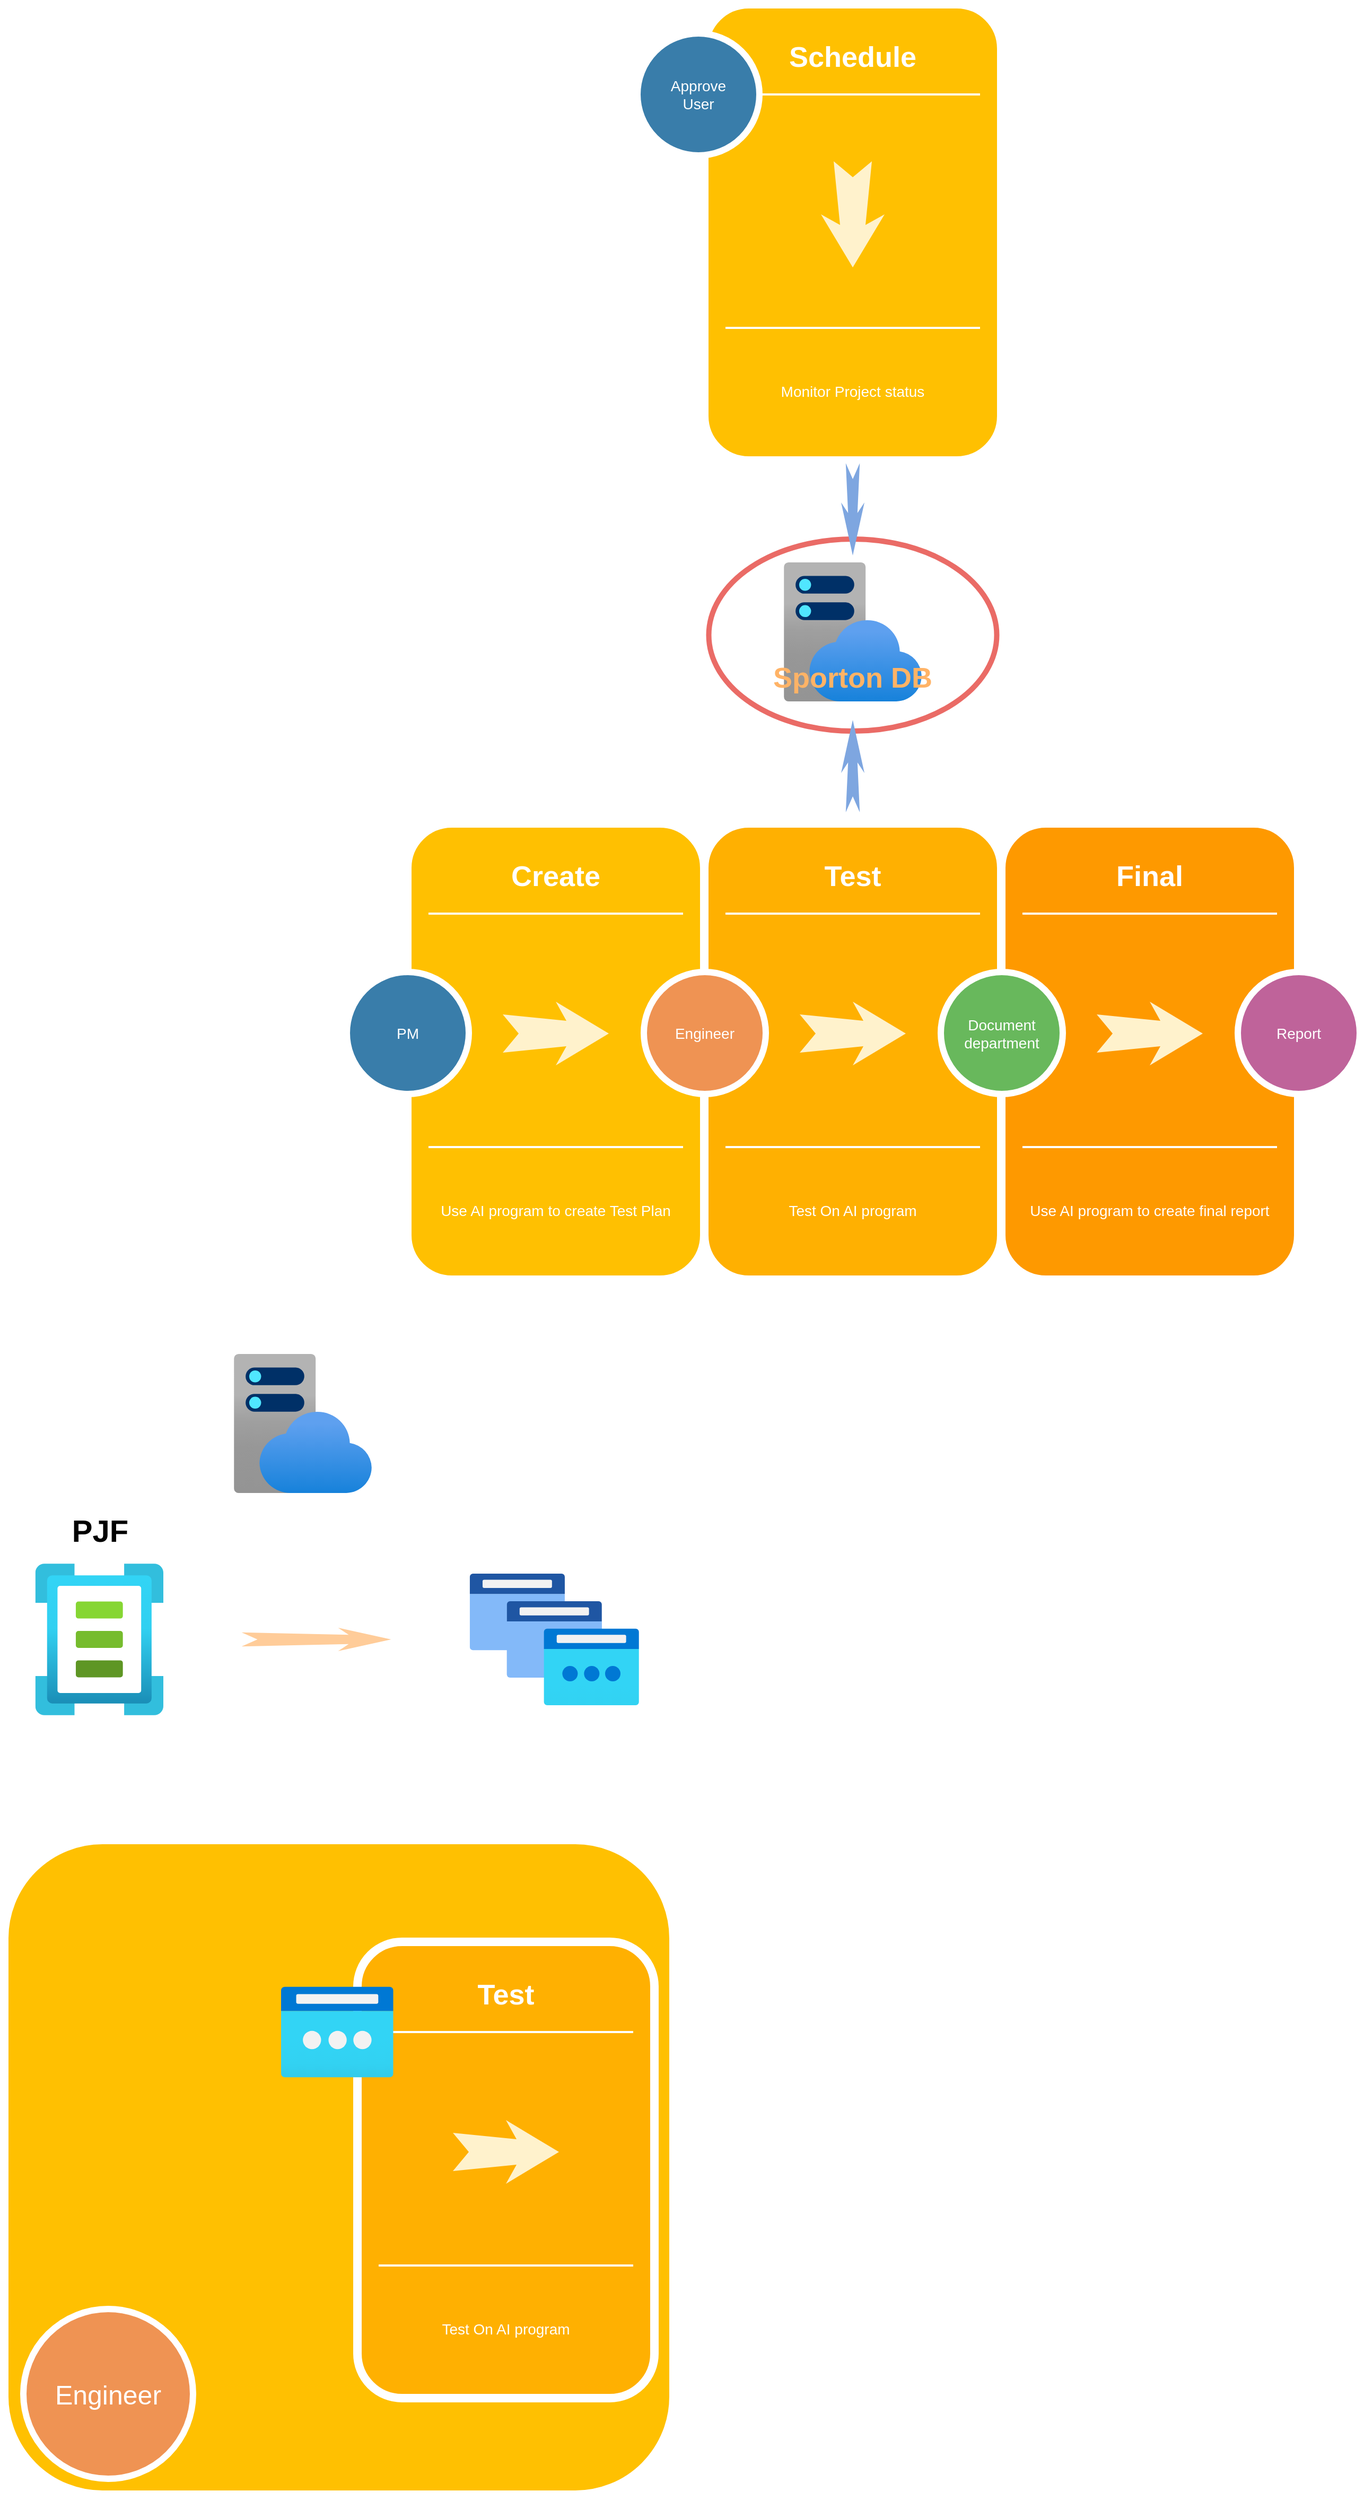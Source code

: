 <mxfile version="18.1.3" type="github">
  <diagram name="Page-1" id="12e1b939-464a-85fe-373e-61e167be1490">
    <mxGraphModel dx="2370" dy="1270" grid="0" gridSize="10" guides="1" tooltips="1" connect="1" arrows="1" fold="1" page="1" pageScale="1.5" pageWidth="1169" pageHeight="826" background="none" math="0" shadow="0">
      <root>
        <mxCell id="0" />
        <mxCell id="1" parent="0" />
        <mxCell id="jPfbJzq1pJI0sBUT12WX-59" value="" style="whiteSpace=wrap;html=1;rounded=1;shadow=0;strokeWidth=8;fontSize=20;align=center;fillColor=#FFC001;strokeColor=#FFFFFF;" vertex="1" parent="1">
          <mxGeometry x="101" y="1755" width="631" height="617" as="geometry" />
        </mxCell>
        <mxCell id="jPfbJzq1pJI0sBUT12WX-4" value="" style="ellipse;whiteSpace=wrap;html=1;fillColor=none;strokeWidth=5;strokeColor=#EA6B66;" vertex="1" parent="1">
          <mxGeometry x="765.25" y="529" width="271.5" height="181" as="geometry" />
        </mxCell>
        <mxCell id="60da8b9f42644d3a-17" value="" style="whiteSpace=wrap;html=1;rounded=1;shadow=0;strokeWidth=8;fontSize=20;align=center;fillColor=#FFC001;strokeColor=#FFFFFF;" parent="1" vertex="1">
          <mxGeometry x="481" y="797" width="280" height="430" as="geometry" />
        </mxCell>
        <mxCell id="60da8b9f42644d3a-18" value="Create" style="text;html=1;strokeColor=none;fillColor=none;align=center;verticalAlign=middle;whiteSpace=wrap;rounded=0;shadow=0;fontSize=27;fontColor=#FFFFFF;fontStyle=1" parent="1" vertex="1">
          <mxGeometry x="481" y="817" width="280" height="60" as="geometry" />
        </mxCell>
        <mxCell id="60da8b9f42644d3a-19" value="Use AI program to create Test Plan" style="text;html=1;strokeColor=none;fillColor=none;align=center;verticalAlign=middle;whiteSpace=wrap;rounded=0;shadow=0;fontSize=14;fontColor=#FFFFFF;" parent="1" vertex="1">
          <mxGeometry x="481" y="1117" width="280" height="90" as="geometry" />
        </mxCell>
        <mxCell id="60da8b9f42644d3a-20" value="" style="line;strokeWidth=2;html=1;rounded=0;shadow=0;fontSize=27;align=center;fillColor=none;strokeColor=#FFFFFF;" parent="1" vertex="1">
          <mxGeometry x="501" y="877" width="240" height="10" as="geometry" />
        </mxCell>
        <mxCell id="60da8b9f42644d3a-21" value="" style="line;strokeWidth=2;html=1;rounded=0;shadow=0;fontSize=27;align=center;fillColor=none;strokeColor=#FFFFFF;" parent="1" vertex="1">
          <mxGeometry x="501" y="1097" width="240" height="10" as="geometry" />
        </mxCell>
        <mxCell id="60da8b9f42644d3a-22" value="PM" style="ellipse;whiteSpace=wrap;html=1;rounded=0;shadow=0;strokeWidth=6;fontSize=14;align=center;fillColor=#397DAA;strokeColor=#FFFFFF;fontColor=#FFFFFF;" parent="1" vertex="1">
          <mxGeometry x="424" y="937" width="115" height="115" as="geometry" />
        </mxCell>
        <mxCell id="60da8b9f42644d3a-23" value="" style="html=1;shadow=0;dashed=0;align=center;verticalAlign=middle;shape=mxgraph.arrows2.stylisedArrow;dy=0.6;dx=40;notch=15;feather=0.4;rounded=0;strokeWidth=1;fontSize=27;strokeColor=none;fillColor=#fff2cc;" parent="1" vertex="1">
          <mxGeometry x="571" y="965" width="100" height="60" as="geometry" />
        </mxCell>
        <mxCell id="60da8b9f42644d3a-24" value="" style="whiteSpace=wrap;html=1;rounded=1;shadow=0;strokeWidth=8;fontSize=20;align=center;fillColor=#FFB001;strokeColor=#FFFFFF;" parent="1" vertex="1">
          <mxGeometry x="761" y="797" width="280" height="430" as="geometry" />
        </mxCell>
        <mxCell id="60da8b9f42644d3a-25" value="Test" style="text;html=1;strokeColor=none;fillColor=none;align=center;verticalAlign=middle;whiteSpace=wrap;rounded=0;shadow=0;fontSize=27;fontColor=#FFFFFF;fontStyle=1" parent="1" vertex="1">
          <mxGeometry x="761" y="817" width="280" height="60" as="geometry" />
        </mxCell>
        <mxCell id="60da8b9f42644d3a-26" value="Test On AI program" style="text;html=1;strokeColor=none;fillColor=none;align=center;verticalAlign=middle;whiteSpace=wrap;rounded=0;shadow=0;fontSize=14;fontColor=#FFFFFF;" parent="1" vertex="1">
          <mxGeometry x="761" y="1117" width="280" height="90" as="geometry" />
        </mxCell>
        <mxCell id="60da8b9f42644d3a-27" value="" style="line;strokeWidth=2;html=1;rounded=0;shadow=0;fontSize=27;align=center;fillColor=none;strokeColor=#FFFFFF;" parent="1" vertex="1">
          <mxGeometry x="781" y="877" width="240" height="10" as="geometry" />
        </mxCell>
        <mxCell id="60da8b9f42644d3a-28" value="" style="line;strokeWidth=2;html=1;rounded=0;shadow=0;fontSize=27;align=center;fillColor=none;strokeColor=#FFFFFF;" parent="1" vertex="1">
          <mxGeometry x="781" y="1097" width="240" height="10" as="geometry" />
        </mxCell>
        <mxCell id="60da8b9f42644d3a-29" value="Engineer" style="ellipse;whiteSpace=wrap;html=1;rounded=0;shadow=0;strokeWidth=6;fontSize=14;align=center;fillColor=#EF9353;strokeColor=#FFFFFF;fontColor=#FFFFFF;" parent="1" vertex="1">
          <mxGeometry x="704" y="937" width="115" height="115" as="geometry" />
        </mxCell>
        <mxCell id="60da8b9f42644d3a-30" value="" style="html=1;shadow=0;dashed=0;align=center;verticalAlign=middle;shape=mxgraph.arrows2.stylisedArrow;dy=0.6;dx=40;notch=15;feather=0.4;rounded=0;strokeWidth=1;fontSize=27;strokeColor=none;fillColor=#fff2cc;" parent="1" vertex="1">
          <mxGeometry x="851" y="965" width="100" height="60" as="geometry" />
        </mxCell>
        <mxCell id="60da8b9f42644d3a-31" value="" style="whiteSpace=wrap;html=1;rounded=1;shadow=0;strokeWidth=8;fontSize=20;align=center;fillColor=#FE9900;strokeColor=#FFFFFF;" parent="1" vertex="1">
          <mxGeometry x="1041" y="797" width="280" height="430" as="geometry" />
        </mxCell>
        <mxCell id="60da8b9f42644d3a-32" value="Final" style="text;html=1;strokeColor=none;fillColor=none;align=center;verticalAlign=middle;whiteSpace=wrap;rounded=0;shadow=0;fontSize=27;fontColor=#FFFFFF;fontStyle=1" parent="1" vertex="1">
          <mxGeometry x="1041" y="817" width="280" height="60" as="geometry" />
        </mxCell>
        <mxCell id="60da8b9f42644d3a-33" value="Use AI program to create final report" style="text;html=1;strokeColor=none;fillColor=none;align=center;verticalAlign=middle;whiteSpace=wrap;rounded=0;shadow=0;fontSize=14;fontColor=#FFFFFF;" parent="1" vertex="1">
          <mxGeometry x="1041" y="1117" width="280" height="90" as="geometry" />
        </mxCell>
        <mxCell id="60da8b9f42644d3a-34" value="" style="line;strokeWidth=2;html=1;rounded=0;shadow=0;fontSize=27;align=center;fillColor=none;strokeColor=#FFFFFF;" parent="1" vertex="1">
          <mxGeometry x="1061" y="877" width="240" height="10" as="geometry" />
        </mxCell>
        <mxCell id="60da8b9f42644d3a-35" value="" style="line;strokeWidth=2;html=1;rounded=0;shadow=0;fontSize=27;align=center;fillColor=none;strokeColor=#FFFFFF;" parent="1" vertex="1">
          <mxGeometry x="1061" y="1097" width="240" height="10" as="geometry" />
        </mxCell>
        <mxCell id="60da8b9f42644d3a-36" value="Document department" style="ellipse;whiteSpace=wrap;html=1;rounded=0;shadow=0;strokeWidth=6;fontSize=14;align=center;fillColor=#68B85C;strokeColor=#FFFFFF;fontColor=#FFFFFF;" parent="1" vertex="1">
          <mxGeometry x="984" y="937" width="115" height="115" as="geometry" />
        </mxCell>
        <mxCell id="60da8b9f42644d3a-37" value="" style="html=1;shadow=0;dashed=0;align=center;verticalAlign=middle;shape=mxgraph.arrows2.stylisedArrow;dy=0.6;dx=40;notch=15;feather=0.4;rounded=0;strokeWidth=1;fontSize=27;strokeColor=none;fillColor=#fff2cc;" parent="1" vertex="1">
          <mxGeometry x="1131" y="965" width="100" height="60" as="geometry" />
        </mxCell>
        <mxCell id="60da8b9f42644d3a-38" value="Report" style="ellipse;whiteSpace=wrap;html=1;rounded=0;shadow=0;strokeWidth=6;fontSize=14;align=center;fillColor=#BF639A;strokeColor=#FFFFFF;fontColor=#FFFFFF;" parent="1" vertex="1">
          <mxGeometry x="1264" y="937" width="115" height="115" as="geometry" />
        </mxCell>
        <mxCell id="Th8kPZUuSzSP7sp0Dgvc-1" value="" style="whiteSpace=wrap;html=1;rounded=1;shadow=0;strokeWidth=8;fontSize=20;align=center;fillColor=#FFC001;strokeColor=#FFFFFF;" parent="1" vertex="1">
          <mxGeometry x="761" y="25" width="280" height="430" as="geometry" />
        </mxCell>
        <mxCell id="Th8kPZUuSzSP7sp0Dgvc-2" value="Schedule" style="text;html=1;strokeColor=none;fillColor=none;align=center;verticalAlign=middle;whiteSpace=wrap;rounded=0;shadow=0;fontSize=27;fontColor=#FFFFFF;fontStyle=1" parent="1" vertex="1">
          <mxGeometry x="761" y="45" width="280" height="60" as="geometry" />
        </mxCell>
        <mxCell id="Th8kPZUuSzSP7sp0Dgvc-3" value="Monitor Project status" style="text;html=1;strokeColor=none;fillColor=none;align=center;verticalAlign=middle;whiteSpace=wrap;rounded=0;shadow=0;fontSize=14;fontColor=#FFFFFF;" parent="1" vertex="1">
          <mxGeometry x="761" y="345" width="280" height="90" as="geometry" />
        </mxCell>
        <mxCell id="Th8kPZUuSzSP7sp0Dgvc-4" value="" style="line;strokeWidth=2;html=1;rounded=0;shadow=0;fontSize=27;align=center;fillColor=none;strokeColor=#FFFFFF;" parent="1" vertex="1">
          <mxGeometry x="781" y="105" width="240" height="10" as="geometry" />
        </mxCell>
        <mxCell id="Th8kPZUuSzSP7sp0Dgvc-5" value="" style="line;strokeWidth=2;html=1;rounded=0;shadow=0;fontSize=27;align=center;fillColor=none;strokeColor=#FFFFFF;" parent="1" vertex="1">
          <mxGeometry x="781" y="325" width="240" height="10" as="geometry" />
        </mxCell>
        <mxCell id="Th8kPZUuSzSP7sp0Dgvc-6" value="Approve&lt;br&gt;User" style="ellipse;whiteSpace=wrap;html=1;rounded=0;shadow=0;strokeWidth=6;fontSize=14;align=center;fillColor=#397DAA;strokeColor=#FFFFFF;fontColor=#FFFFFF;" parent="1" vertex="1">
          <mxGeometry x="698" y="52.5" width="115" height="115" as="geometry" />
        </mxCell>
        <mxCell id="Th8kPZUuSzSP7sp0Dgvc-7" value="" style="html=1;shadow=0;dashed=0;align=center;verticalAlign=middle;shape=mxgraph.arrows2.stylisedArrow;dy=0.6;dx=40;notch=15;feather=0.4;rounded=0;strokeWidth=1;fontSize=27;strokeColor=none;fillColor=#fff2cc;rotation=90;" parent="1" vertex="1">
          <mxGeometry x="851" y="193" width="100" height="60" as="geometry" />
        </mxCell>
        <mxCell id="Th8kPZUuSzSP7sp0Dgvc-10" value="" style="aspect=fixed;html=1;points=[];align=center;image;fontSize=12;image=img/lib/azure2/app_services/App_Service_Plans.svg;" parent="1" vertex="1">
          <mxGeometry x="835.5" y="551" width="131" height="131" as="geometry" />
        </mxCell>
        <mxCell id="Th8kPZUuSzSP7sp0Dgvc-11" value="&lt;font color=&quot;#ffb366&quot;&gt;Sporton DB&lt;/font&gt;" style="text;html=1;strokeColor=none;fillColor=none;align=center;verticalAlign=middle;whiteSpace=wrap;rounded=0;shadow=0;fontSize=27;fontColor=#FFFFFF;fontStyle=1" parent="1" vertex="1">
          <mxGeometry x="761" y="630" width="280" height="60" as="geometry" />
        </mxCell>
        <mxCell id="Th8kPZUuSzSP7sp0Dgvc-12" value="" style="html=1;shadow=0;dashed=0;align=center;verticalAlign=middle;shape=mxgraph.arrows2.stylisedArrow;dy=0.6;dx=40;notch=15;feather=0.4;rounded=0;strokeWidth=1;fontSize=27;strokeColor=none;fillColor=#7EA6E0;rotation=90;" parent="1" vertex="1">
          <mxGeometry x="857.5" y="490" width="87" height="22" as="geometry" />
        </mxCell>
        <mxCell id="Th8kPZUuSzSP7sp0Dgvc-13" value="" style="html=1;shadow=0;dashed=0;align=center;verticalAlign=middle;shape=mxgraph.arrows2.stylisedArrow;dy=0.6;dx=40;notch=15;feather=0.4;rounded=0;strokeWidth=1;fontSize=27;strokeColor=none;fillColor=#7EA6E0;rotation=-90;" parent="1" vertex="1">
          <mxGeometry x="857.5" y="732" width="87" height="22" as="geometry" />
        </mxCell>
        <mxCell id="jPfbJzq1pJI0sBUT12WX-7" value="" style="aspect=fixed;html=1;points=[];align=center;image;fontSize=12;image=img/lib/azure2/other/Template_Specs.svg;strokeColor=#EA6B66;strokeWidth=5;fillColor=none;" vertex="1" parent="1">
          <mxGeometry x="130.3" y="1494" width="120.71" height="144" as="geometry" />
        </mxCell>
        <mxCell id="jPfbJzq1pJI0sBUT12WX-8" value="&lt;font style=&quot;font-size: 29px;&quot;&gt;&lt;b&gt;PJF&lt;/b&gt;&lt;/font&gt;" style="text;html=1;align=center;verticalAlign=middle;resizable=0;points=[];autosize=1;strokeColor=none;fillColor=none;" vertex="1" parent="1">
          <mxGeometry x="159.16" y="1452" width="63" height="24" as="geometry" />
        </mxCell>
        <mxCell id="jPfbJzq1pJI0sBUT12WX-12" value="" style="aspect=fixed;html=1;points=[];align=center;image;fontSize=12;image=img/lib/azure2/app_services/App_Service_Plans.svg;" vertex="1" parent="1">
          <mxGeometry x="317" y="1297" width="131" height="131" as="geometry" />
        </mxCell>
        <mxCell id="jPfbJzq1pJI0sBUT12WX-19" value="" style="whiteSpace=wrap;html=1;rounded=1;shadow=0;strokeWidth=8;fontSize=20;align=center;fillColor=#FFB001;strokeColor=#FFFFFF;aspect=fixed;" vertex="1" parent="1">
          <mxGeometry x="434" y="1851" width="280" height="430" as="geometry" />
        </mxCell>
        <mxCell id="jPfbJzq1pJI0sBUT12WX-20" value="Test" style="text;html=1;strokeColor=none;fillColor=none;align=center;verticalAlign=middle;whiteSpace=wrap;rounded=0;shadow=0;fontSize=27;fontColor=#FFFFFF;fontStyle=1;aspect=fixed;" vertex="1" parent="1">
          <mxGeometry x="434" y="1871" width="280" height="60" as="geometry" />
        </mxCell>
        <mxCell id="jPfbJzq1pJI0sBUT12WX-21" value="Test On AI program" style="text;html=1;strokeColor=none;fillColor=none;align=center;verticalAlign=middle;whiteSpace=wrap;rounded=0;shadow=0;fontSize=14;fontColor=#FFFFFF;aspect=fixed;" vertex="1" parent="1">
          <mxGeometry x="434" y="2171" width="280" height="90" as="geometry" />
        </mxCell>
        <mxCell id="jPfbJzq1pJI0sBUT12WX-22" value="" style="line;strokeWidth=2;html=1;rounded=0;shadow=0;fontSize=27;align=center;fillColor=none;strokeColor=#FFFFFF;aspect=fixed;" vertex="1" parent="1">
          <mxGeometry x="454" y="1931" width="240" height="10" as="geometry" />
        </mxCell>
        <mxCell id="jPfbJzq1pJI0sBUT12WX-23" value="" style="line;strokeWidth=2;html=1;rounded=0;shadow=0;fontSize=27;align=center;fillColor=none;strokeColor=#FFFFFF;aspect=fixed;" vertex="1" parent="1">
          <mxGeometry x="454" y="2151" width="240" height="10" as="geometry" />
        </mxCell>
        <mxCell id="jPfbJzq1pJI0sBUT12WX-24" value="" style="html=1;shadow=0;dashed=0;align=center;verticalAlign=middle;shape=mxgraph.arrows2.stylisedArrow;dy=0.6;dx=40;notch=15;feather=0.4;rounded=0;strokeWidth=1;fontSize=27;strokeColor=none;fillColor=#fff2cc;aspect=fixed;" vertex="1" parent="1">
          <mxGeometry x="524" y="2019" width="100" height="60" as="geometry" />
        </mxCell>
        <mxCell id="jPfbJzq1pJI0sBUT12WX-33" value="&lt;font style=&quot;font-size: 25px;&quot;&gt;Engineer&lt;/font&gt;" style="ellipse;whiteSpace=wrap;html=1;rounded=0;shadow=0;strokeWidth=6;fontSize=14;align=center;fillColor=#EF9353;strokeColor=#FFFFFF;fontColor=#FFFFFF;" vertex="1" parent="1">
          <mxGeometry x="119" y="2197" width="160" height="160" as="geometry" />
        </mxCell>
        <mxCell id="jPfbJzq1pJI0sBUT12WX-35" value="" style="aspect=fixed;html=1;points=[];align=center;image;fontSize=12;image=img/lib/azure2/networking/IP_Groups.svg;fontColor=#000000;strokeColor=#EA6B66;strokeWidth=5;fillColor=none;" vertex="1" parent="1">
          <mxGeometry x="539.77" y="1504" width="159.77" height="124" as="geometry" />
        </mxCell>
        <mxCell id="jPfbJzq1pJI0sBUT12WX-57" value="" style="aspect=fixed;html=1;points=[];align=center;image;fontSize=12;image=img/lib/azure2/networking/Public_IP_Addresses_Classic.svg;fontColor=#000000;strokeColor=#EA6B66;strokeWidth=5;fillColor=none;" vertex="1" parent="1">
          <mxGeometry x="362" y="1893" width="105.85" height="86" as="geometry" />
        </mxCell>
        <mxCell id="jPfbJzq1pJI0sBUT12WX-58" value="" style="html=1;shadow=0;dashed=0;align=center;verticalAlign=middle;shape=mxgraph.arrows2.stylisedArrow;dy=0.6;dx=40;notch=15;feather=0.4;rounded=0;strokeWidth=1;fontSize=27;strokeColor=none;fillColor=#FFCC99;rotation=0;" vertex="1" parent="1">
          <mxGeometry x="324.77" y="1555" width="141" height="22" as="geometry" />
        </mxCell>
      </root>
    </mxGraphModel>
  </diagram>
</mxfile>
